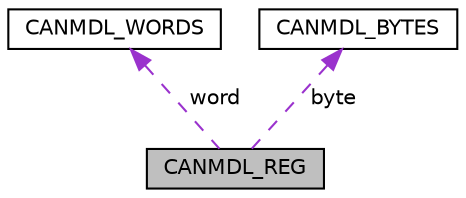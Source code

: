 digraph "CANMDL_REG"
{
  edge [fontname="Helvetica",fontsize="10",labelfontname="Helvetica",labelfontsize="10"];
  node [fontname="Helvetica",fontsize="10",shape=record];
  Node1 [label="CANMDL_REG",height=0.2,width=0.4,color="black", fillcolor="grey75", style="filled", fontcolor="black"];
  Node2 -> Node1 [dir="back",color="darkorchid3",fontsize="10",style="dashed",label=" word" ,fontname="Helvetica"];
  Node2 [label="CANMDL_WORDS",height=0.2,width=0.4,color="black", fillcolor="white", style="filled",URL="$struct_c_a_n_m_d_l___w_o_r_d_s.html"];
  Node3 -> Node1 [dir="back",color="darkorchid3",fontsize="10",style="dashed",label=" byte" ,fontname="Helvetica"];
  Node3 [label="CANMDL_BYTES",height=0.2,width=0.4,color="black", fillcolor="white", style="filled",URL="$struct_c_a_n_m_d_l___b_y_t_e_s.html"];
}
